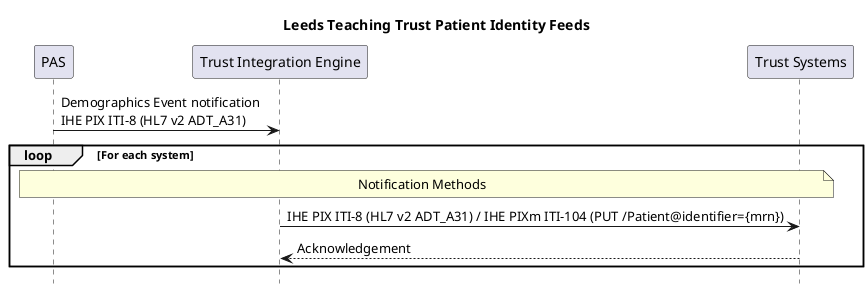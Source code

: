 @startuml

hide footbox

title "Leeds Teaching Trust Patient Identity Feeds"


participant "PAS" as PIXManager
participant "Trust Integration Engine" as Middleware
participant "Trust Systems" as PIXConsumer


 PIXManager -> Middleware: Demographics Event notification \nIHE PIX ITI-8 (HL7 v2 ADT_A31)
loop For each system
  note over PIXManager,PIXConsumer : Notification Methods

    Middleware -> PIXConsumer: IHE PIX ITI-8 (HL7 v2 ADT_A31) / IHE PIXm ITI-104 (PUT /Patient@identifier={mrn})
    PIXConsumer --> Middleware: Acknowledgement

end

@enduml
